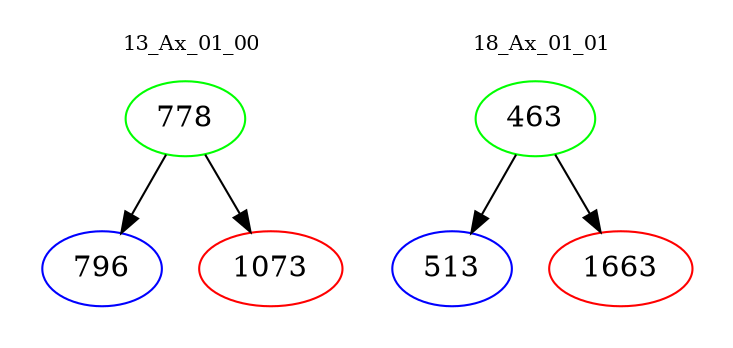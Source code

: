 digraph{
subgraph cluster_0 {
color = white
label = "13_Ax_01_00";
fontsize=10;
T0_778 [label="778", color="green"]
T0_778 -> T0_796 [color="black"]
T0_796 [label="796", color="blue"]
T0_778 -> T0_1073 [color="black"]
T0_1073 [label="1073", color="red"]
}
subgraph cluster_1 {
color = white
label = "18_Ax_01_01";
fontsize=10;
T1_463 [label="463", color="green"]
T1_463 -> T1_513 [color="black"]
T1_513 [label="513", color="blue"]
T1_463 -> T1_1663 [color="black"]
T1_1663 [label="1663", color="red"]
}
}
